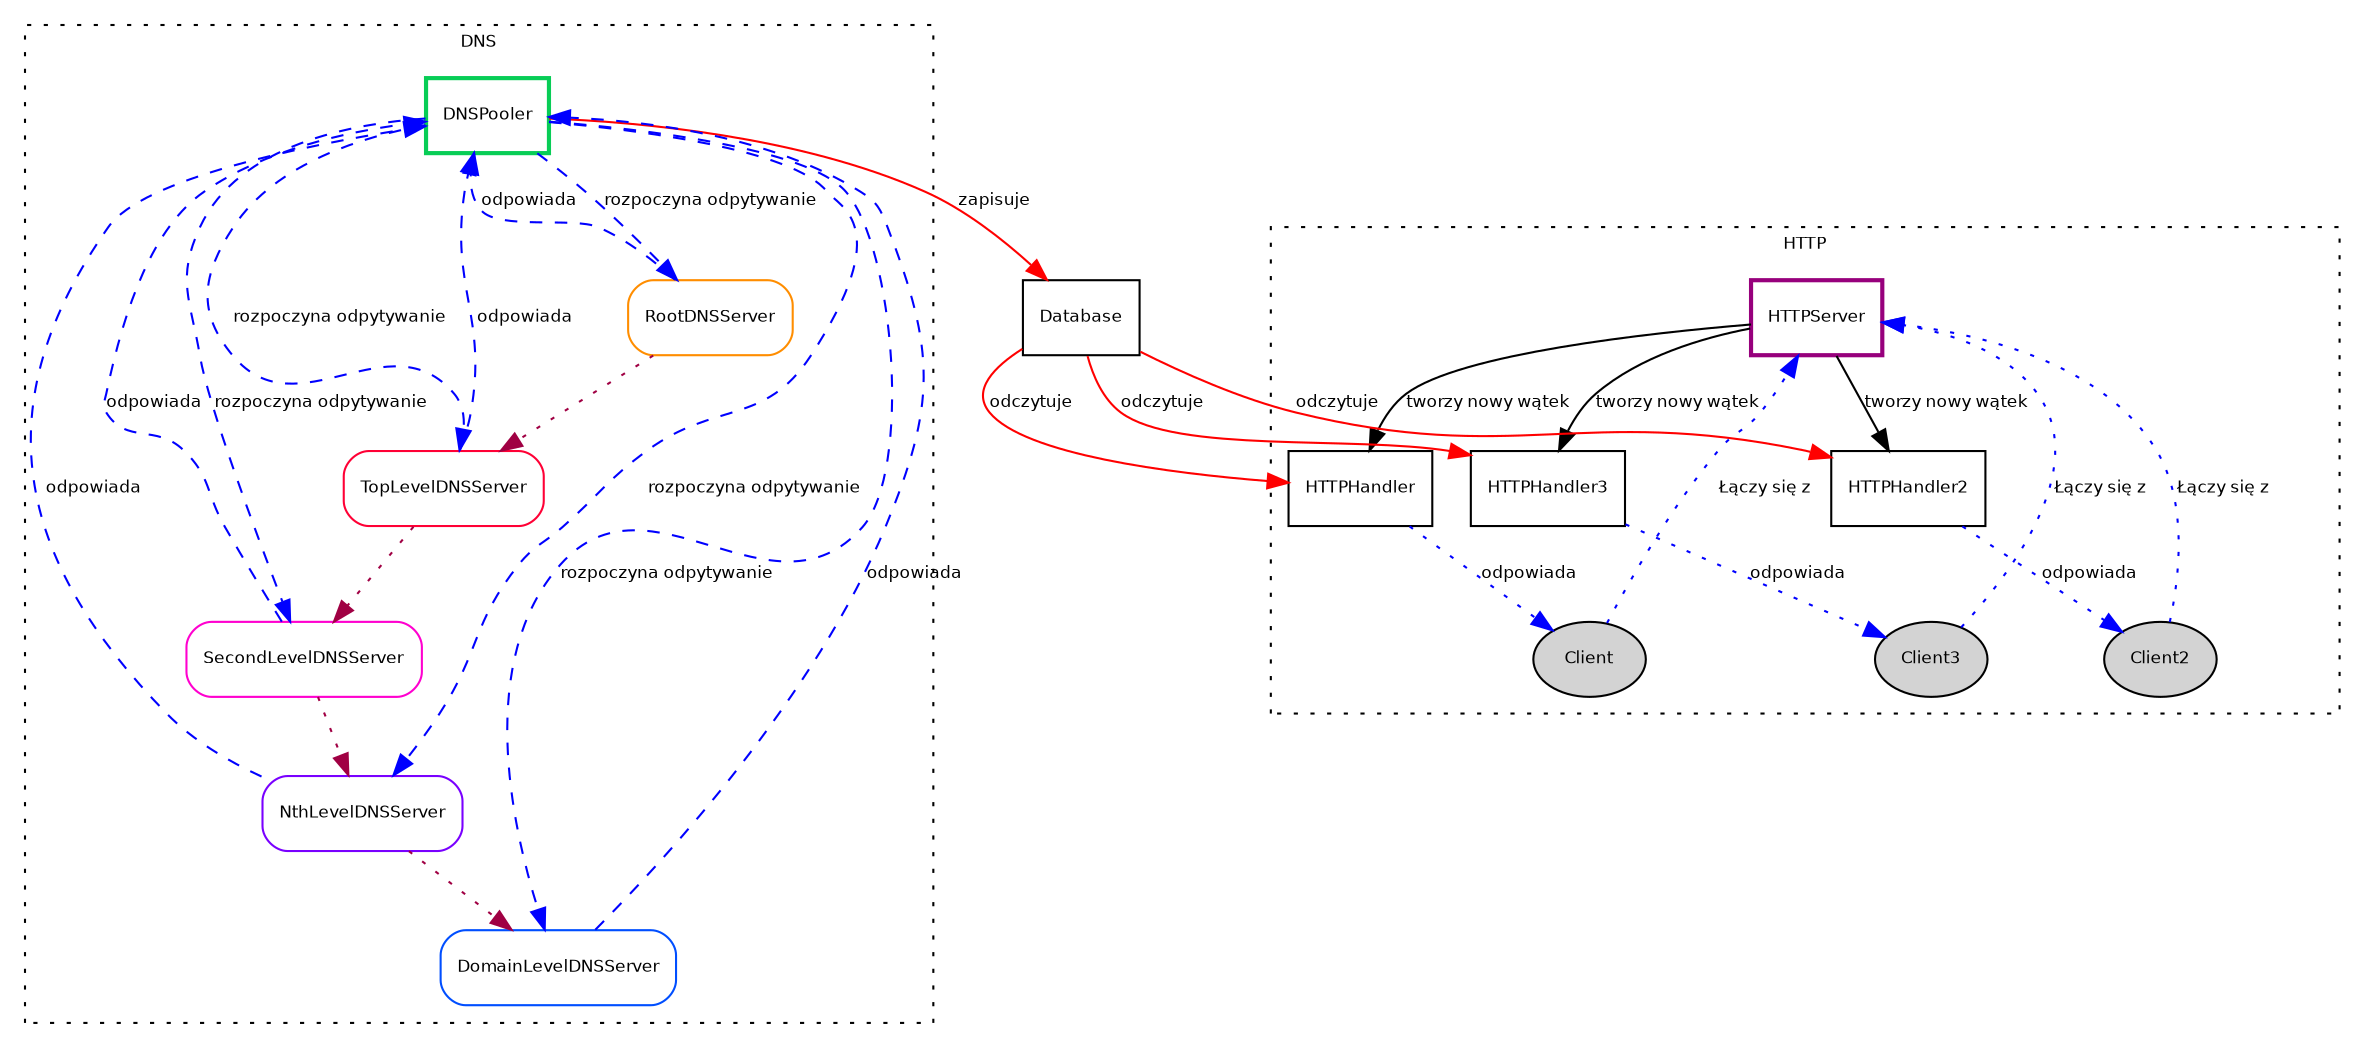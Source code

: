 digraph G {
        fontname = "Bitstream Vera Sans"
        fontsize = 8
        ordering=out
        overlap = scale;

        node [
                fontname = "Bitstream Vera Sans"
                fontsize = 8
                shape = "record"
                nodesep=5.0
        ]

        edge [
                fontname = "Bitstream Vera Sans"
                fontsize = 8
        ]

        HTTPServer [
                label = "{HTTPServer}"
                color = "#97007C"
                style = "bold"
        ]

        Database [
                label = "Database"
        ]

        Client[
                label = "Client"
                shape = "ellipse"
                style=filled
        ]

        HTTPHandler[
                label = "{HTTPHandler}"
        ]

        Client2[
                label = "Client2"
                style="dotted"
                shape = "ellipse"
                style=filled
        ]
        HTTPHandler2[
                label = "HTTPHandler2"
        ]
        Client3[
                label = "Client3"
                style="dotted"
                shape = "ellipse"
                style=filled
        ]
        HTTPHandler3[
                label = "HTTPHandler3"
        ]
        subgraph cluster_1 {
            label = "HTTP"
        graph[style=dotted];
        Client -> HTTPServer [label="Łączy się z" style = "dotted",
               color="blue"]
        Client2 -> HTTPServer [label="Łączy się z" style = "dotted",
        color="blue"]
        Client3 -> HTTPServer [label="Łączy się z" style = "dotted",
        color="blue"]
        HTTPHandler2 -> Client2 [label="odpowiada" style = "dotted", color="blue"]
        HTTPHandler3 -> Client3 [label="odpowiada" style = "dotted", color="blue"]
        HTTPServer -> HTTPHandler2 [label = "tworzy nowy wątek"]
        HTTPHandler -> Client [label="odpowiada" style = "dotted", color="blue"]
        HTTPServer -> HTTPHandler [label = "tworzy nowy wątek"]
        HTTPServer -> HTTPHandler3 [label = "tworzy nowy wątek"]
        }
        Database -> HTTPHandler[label="odczytuje" style =
        "solid", color="red"]
        Database -> HTTPHandler2 [label="odczytuje" style =
        "solid", color="red"]
        Database -> HTTPHandler3 [label="odczytuje" style =
        "solid", color="red"]

        DNSPooler[
                label = "DNSPooler"
                style="solid"
                color="#08CD56"
                style = "bold"
        ]
        DNSPooler -> Database [label="zapisuje" style =
        "solid", color="red"]


        TopLevelDNSServer[
                label = "TopLevelDNSServer"
                style="solid"
                color="#FF0035"
                style = "rounded"
        ]
        RootDNSServer[
                label = "RootDNSServer"
                style="solid"
                color="#FF8D00"
                style = "rounded"
        ]
        SecondLevelDNSServer[
                label = "SecondLevelDNSServer"
                style="solid"
                color="#FF00CF"
                style = "rounded"
        ]
        NthLevelDNSServer[
                label = "NthLevelDNSServer"
                style="dashed"
                color="#7900FF"
                style = "rounded"
        ]
        DomainLevelDNSServer[
                label = "DomainLevelDNSServer"
                style="solid"
                color="#004EFF"
                style = "rounded"
        ]
        subgraph cluster_0 {
            label = "DNS"
        graph[style=dotted]
        RootDNSServer -> TopLevelDNSServer [style="dotted"
        color="#A00043"]
        TopLevelDNSServer -> SecondLevelDNSServer [style="dotted"
        color="#A00043"]
        SecondLevelDNSServer -> NthLevelDNSServer [style="dotted"
        color="#A00043"]
        NthLevelDNSServer -> DomainLevelDNSServer [style="dotted"
        color="#A00043"]
        DNSPooler -> RootDNSServer [label="rozpoczyna odpytywanie" style = "dashed", color="blue"]
        RootDNSServer -> DNSPooler [label="odpowiada" style = "dashed", color="blue"]
        DNSPooler -> TopLevelDNSServer [label="rozpoczyna odpytywanie" style = "dashed", color="blue"]
        TopLevelDNSServer -> DNSPooler [label="odpowiada" style = "dashed", color="blue"]
        DNSPooler -> SecondLevelDNSServer [label="rozpoczyna odpytywanie" style = "dashed", color="blue"]
        SecondLevelDNSServer -> DNSPooler [label="odpowiada" style = "dashed", color="blue"]
        DNSPooler -> NthLevelDNSServer [label="rozpoczyna odpytywanie" style = "dashed", color="blue"]
        NthLevelDNSServer -> DNSPooler [label="odpowiada" style = "dashed", color="blue"]
        DNSPooler -> DomainLevelDNSServer [label="rozpoczyna odpytywanie" style = "dashed", color="blue"]
        DomainLevelDNSServer -> DNSPooler [label="odpowiada" style = "dashed" color="blue"]
        }
}

